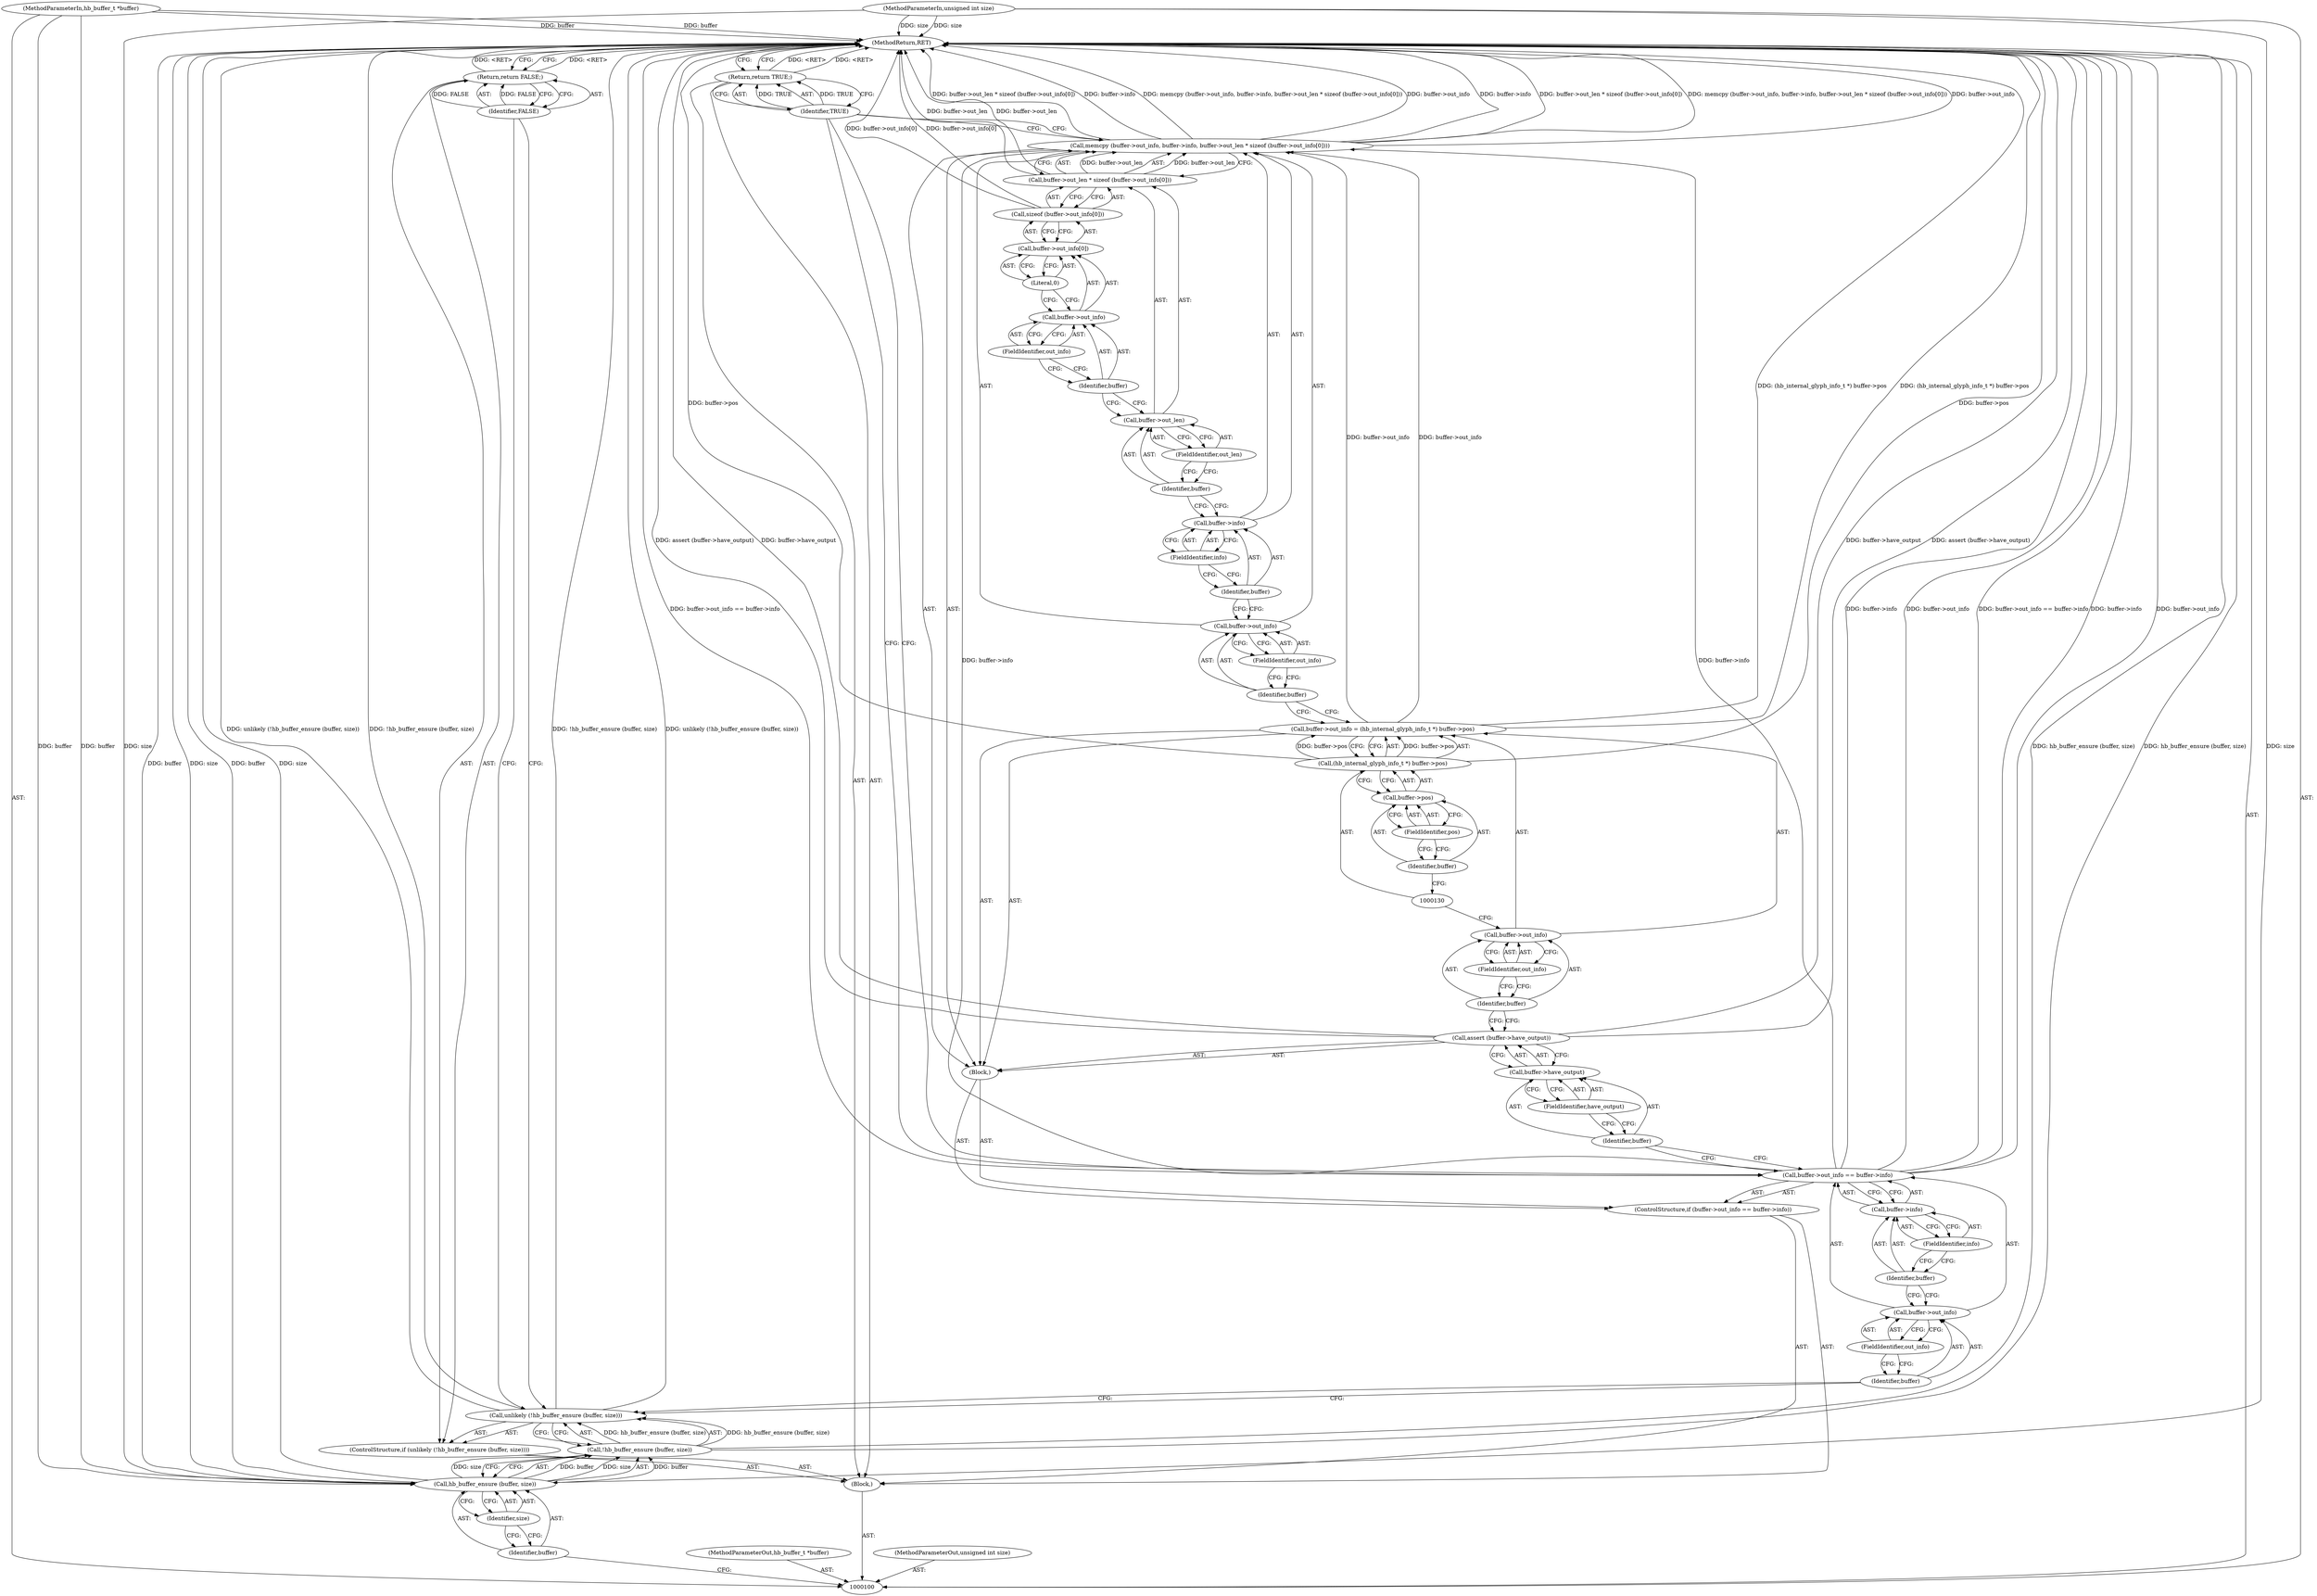 digraph "0_harfbuzz_a6a79df5fe2ed2cd307e7a991346faee164e70d9_2" {
"1000153" [label="(MethodReturn,RET)"];
"1000101" [label="(MethodParameterIn,hb_buffer_t *buffer)"];
"1000217" [label="(MethodParameterOut,hb_buffer_t *buffer)"];
"1000102" [label="(MethodParameterIn,unsigned int size)"];
"1000218" [label="(MethodParameterOut,unsigned int size)"];
"1000135" [label="(Call,buffer->out_info)"];
"1000136" [label="(Identifier,buffer)"];
"1000137" [label="(FieldIdentifier,out_info)"];
"1000138" [label="(Call,buffer->info)"];
"1000139" [label="(Identifier,buffer)"];
"1000140" [label="(FieldIdentifier,info)"];
"1000141" [label="(Call,buffer->out_len * sizeof (buffer->out_info[0]))"];
"1000142" [label="(Call,buffer->out_len)"];
"1000143" [label="(Identifier,buffer)"];
"1000134" [label="(Call,memcpy (buffer->out_info, buffer->info, buffer->out_len * sizeof (buffer->out_info[0])))"];
"1000144" [label="(FieldIdentifier,out_len)"];
"1000145" [label="(Call,sizeof (buffer->out_info[0]))"];
"1000146" [label="(Call,buffer->out_info[0])"];
"1000147" [label="(Call,buffer->out_info)"];
"1000148" [label="(Identifier,buffer)"];
"1000149" [label="(FieldIdentifier,out_info)"];
"1000150" [label="(Literal,0)"];
"1000151" [label="(Return,return TRUE;)"];
"1000152" [label="(Identifier,TRUE)"];
"1000103" [label="(Block,)"];
"1000106" [label="(Call,!hb_buffer_ensure (buffer, size))"];
"1000107" [label="(Call,hb_buffer_ensure (buffer, size))"];
"1000104" [label="(ControlStructure,if (unlikely (!hb_buffer_ensure (buffer, size))))"];
"1000108" [label="(Identifier,buffer)"];
"1000109" [label="(Identifier,size)"];
"1000110" [label="(Return,return FALSE;)"];
"1000111" [label="(Identifier,FALSE)"];
"1000105" [label="(Call,unlikely (!hb_buffer_ensure (buffer, size)))"];
"1000116" [label="(FieldIdentifier,out_info)"];
"1000117" [label="(Call,buffer->info)"];
"1000118" [label="(Identifier,buffer)"];
"1000112" [label="(ControlStructure,if (buffer->out_info == buffer->info))"];
"1000119" [label="(FieldIdentifier,info)"];
"1000113" [label="(Call,buffer->out_info == buffer->info)"];
"1000114" [label="(Call,buffer->out_info)"];
"1000115" [label="(Identifier,buffer)"];
"1000120" [label="(Block,)"];
"1000122" [label="(Call,buffer->have_output)"];
"1000123" [label="(Identifier,buffer)"];
"1000124" [label="(FieldIdentifier,have_output)"];
"1000121" [label="(Call,assert (buffer->have_output))"];
"1000128" [label="(FieldIdentifier,out_info)"];
"1000129" [label="(Call,(hb_internal_glyph_info_t *) buffer->pos)"];
"1000125" [label="(Call,buffer->out_info = (hb_internal_glyph_info_t *) buffer->pos)"];
"1000126" [label="(Call,buffer->out_info)"];
"1000127" [label="(Identifier,buffer)"];
"1000131" [label="(Call,buffer->pos)"];
"1000132" [label="(Identifier,buffer)"];
"1000133" [label="(FieldIdentifier,pos)"];
"1000153" -> "1000100"  [label="AST: "];
"1000153" -> "1000110"  [label="CFG: "];
"1000153" -> "1000151"  [label="CFG: "];
"1000113" -> "1000153"  [label="DDG: buffer->info"];
"1000113" -> "1000153"  [label="DDG: buffer->out_info"];
"1000113" -> "1000153"  [label="DDG: buffer->out_info == buffer->info"];
"1000141" -> "1000153"  [label="DDG: buffer->out_len"];
"1000107" -> "1000153"  [label="DDG: buffer"];
"1000107" -> "1000153"  [label="DDG: size"];
"1000106" -> "1000153"  [label="DDG: hb_buffer_ensure (buffer, size)"];
"1000105" -> "1000153"  [label="DDG: unlikely (!hb_buffer_ensure (buffer, size))"];
"1000105" -> "1000153"  [label="DDG: !hb_buffer_ensure (buffer, size)"];
"1000134" -> "1000153"  [label="DDG: buffer->out_len * sizeof (buffer->out_info[0])"];
"1000134" -> "1000153"  [label="DDG: buffer->info"];
"1000134" -> "1000153"  [label="DDG: memcpy (buffer->out_info, buffer->info, buffer->out_len * sizeof (buffer->out_info[0]))"];
"1000134" -> "1000153"  [label="DDG: buffer->out_info"];
"1000121" -> "1000153"  [label="DDG: assert (buffer->have_output)"];
"1000121" -> "1000153"  [label="DDG: buffer->have_output"];
"1000102" -> "1000153"  [label="DDG: size"];
"1000145" -> "1000153"  [label="DDG: buffer->out_info[0]"];
"1000129" -> "1000153"  [label="DDG: buffer->pos"];
"1000125" -> "1000153"  [label="DDG: (hb_internal_glyph_info_t *) buffer->pos"];
"1000101" -> "1000153"  [label="DDG: buffer"];
"1000151" -> "1000153"  [label="DDG: <RET>"];
"1000110" -> "1000153"  [label="DDG: <RET>"];
"1000101" -> "1000100"  [label="AST: "];
"1000101" -> "1000153"  [label="DDG: buffer"];
"1000101" -> "1000107"  [label="DDG: buffer"];
"1000217" -> "1000100"  [label="AST: "];
"1000102" -> "1000100"  [label="AST: "];
"1000102" -> "1000153"  [label="DDG: size"];
"1000102" -> "1000107"  [label="DDG: size"];
"1000218" -> "1000100"  [label="AST: "];
"1000135" -> "1000134"  [label="AST: "];
"1000135" -> "1000137"  [label="CFG: "];
"1000136" -> "1000135"  [label="AST: "];
"1000137" -> "1000135"  [label="AST: "];
"1000139" -> "1000135"  [label="CFG: "];
"1000136" -> "1000135"  [label="AST: "];
"1000136" -> "1000125"  [label="CFG: "];
"1000137" -> "1000136"  [label="CFG: "];
"1000137" -> "1000135"  [label="AST: "];
"1000137" -> "1000136"  [label="CFG: "];
"1000135" -> "1000137"  [label="CFG: "];
"1000138" -> "1000134"  [label="AST: "];
"1000138" -> "1000140"  [label="CFG: "];
"1000139" -> "1000138"  [label="AST: "];
"1000140" -> "1000138"  [label="AST: "];
"1000143" -> "1000138"  [label="CFG: "];
"1000139" -> "1000138"  [label="AST: "];
"1000139" -> "1000135"  [label="CFG: "];
"1000140" -> "1000139"  [label="CFG: "];
"1000140" -> "1000138"  [label="AST: "];
"1000140" -> "1000139"  [label="CFG: "];
"1000138" -> "1000140"  [label="CFG: "];
"1000141" -> "1000134"  [label="AST: "];
"1000141" -> "1000145"  [label="CFG: "];
"1000142" -> "1000141"  [label="AST: "];
"1000145" -> "1000141"  [label="AST: "];
"1000134" -> "1000141"  [label="CFG: "];
"1000141" -> "1000153"  [label="DDG: buffer->out_len"];
"1000141" -> "1000134"  [label="DDG: buffer->out_len"];
"1000142" -> "1000141"  [label="AST: "];
"1000142" -> "1000144"  [label="CFG: "];
"1000143" -> "1000142"  [label="AST: "];
"1000144" -> "1000142"  [label="AST: "];
"1000148" -> "1000142"  [label="CFG: "];
"1000143" -> "1000142"  [label="AST: "];
"1000143" -> "1000138"  [label="CFG: "];
"1000144" -> "1000143"  [label="CFG: "];
"1000134" -> "1000120"  [label="AST: "];
"1000134" -> "1000141"  [label="CFG: "];
"1000135" -> "1000134"  [label="AST: "];
"1000138" -> "1000134"  [label="AST: "];
"1000141" -> "1000134"  [label="AST: "];
"1000152" -> "1000134"  [label="CFG: "];
"1000134" -> "1000153"  [label="DDG: buffer->out_len * sizeof (buffer->out_info[0])"];
"1000134" -> "1000153"  [label="DDG: buffer->info"];
"1000134" -> "1000153"  [label="DDG: memcpy (buffer->out_info, buffer->info, buffer->out_len * sizeof (buffer->out_info[0]))"];
"1000134" -> "1000153"  [label="DDG: buffer->out_info"];
"1000125" -> "1000134"  [label="DDG: buffer->out_info"];
"1000113" -> "1000134"  [label="DDG: buffer->info"];
"1000141" -> "1000134"  [label="DDG: buffer->out_len"];
"1000144" -> "1000142"  [label="AST: "];
"1000144" -> "1000143"  [label="CFG: "];
"1000142" -> "1000144"  [label="CFG: "];
"1000145" -> "1000141"  [label="AST: "];
"1000145" -> "1000146"  [label="CFG: "];
"1000146" -> "1000145"  [label="AST: "];
"1000141" -> "1000145"  [label="CFG: "];
"1000145" -> "1000153"  [label="DDG: buffer->out_info[0]"];
"1000146" -> "1000145"  [label="AST: "];
"1000146" -> "1000150"  [label="CFG: "];
"1000147" -> "1000146"  [label="AST: "];
"1000150" -> "1000146"  [label="AST: "];
"1000145" -> "1000146"  [label="CFG: "];
"1000147" -> "1000146"  [label="AST: "];
"1000147" -> "1000149"  [label="CFG: "];
"1000148" -> "1000147"  [label="AST: "];
"1000149" -> "1000147"  [label="AST: "];
"1000150" -> "1000147"  [label="CFG: "];
"1000148" -> "1000147"  [label="AST: "];
"1000148" -> "1000142"  [label="CFG: "];
"1000149" -> "1000148"  [label="CFG: "];
"1000149" -> "1000147"  [label="AST: "];
"1000149" -> "1000148"  [label="CFG: "];
"1000147" -> "1000149"  [label="CFG: "];
"1000150" -> "1000146"  [label="AST: "];
"1000150" -> "1000147"  [label="CFG: "];
"1000146" -> "1000150"  [label="CFG: "];
"1000151" -> "1000103"  [label="AST: "];
"1000151" -> "1000152"  [label="CFG: "];
"1000152" -> "1000151"  [label="AST: "];
"1000153" -> "1000151"  [label="CFG: "];
"1000151" -> "1000153"  [label="DDG: <RET>"];
"1000152" -> "1000151"  [label="DDG: TRUE"];
"1000152" -> "1000151"  [label="AST: "];
"1000152" -> "1000134"  [label="CFG: "];
"1000152" -> "1000113"  [label="CFG: "];
"1000151" -> "1000152"  [label="CFG: "];
"1000152" -> "1000151"  [label="DDG: TRUE"];
"1000103" -> "1000100"  [label="AST: "];
"1000104" -> "1000103"  [label="AST: "];
"1000112" -> "1000103"  [label="AST: "];
"1000151" -> "1000103"  [label="AST: "];
"1000106" -> "1000105"  [label="AST: "];
"1000106" -> "1000107"  [label="CFG: "];
"1000107" -> "1000106"  [label="AST: "];
"1000105" -> "1000106"  [label="CFG: "];
"1000106" -> "1000153"  [label="DDG: hb_buffer_ensure (buffer, size)"];
"1000106" -> "1000105"  [label="DDG: hb_buffer_ensure (buffer, size)"];
"1000107" -> "1000106"  [label="DDG: buffer"];
"1000107" -> "1000106"  [label="DDG: size"];
"1000107" -> "1000106"  [label="AST: "];
"1000107" -> "1000109"  [label="CFG: "];
"1000108" -> "1000107"  [label="AST: "];
"1000109" -> "1000107"  [label="AST: "];
"1000106" -> "1000107"  [label="CFG: "];
"1000107" -> "1000153"  [label="DDG: buffer"];
"1000107" -> "1000153"  [label="DDG: size"];
"1000107" -> "1000106"  [label="DDG: buffer"];
"1000107" -> "1000106"  [label="DDG: size"];
"1000101" -> "1000107"  [label="DDG: buffer"];
"1000102" -> "1000107"  [label="DDG: size"];
"1000104" -> "1000103"  [label="AST: "];
"1000105" -> "1000104"  [label="AST: "];
"1000110" -> "1000104"  [label="AST: "];
"1000108" -> "1000107"  [label="AST: "];
"1000108" -> "1000100"  [label="CFG: "];
"1000109" -> "1000108"  [label="CFG: "];
"1000109" -> "1000107"  [label="AST: "];
"1000109" -> "1000108"  [label="CFG: "];
"1000107" -> "1000109"  [label="CFG: "];
"1000110" -> "1000104"  [label="AST: "];
"1000110" -> "1000111"  [label="CFG: "];
"1000111" -> "1000110"  [label="AST: "];
"1000153" -> "1000110"  [label="CFG: "];
"1000110" -> "1000153"  [label="DDG: <RET>"];
"1000111" -> "1000110"  [label="DDG: FALSE"];
"1000111" -> "1000110"  [label="AST: "];
"1000111" -> "1000105"  [label="CFG: "];
"1000110" -> "1000111"  [label="CFG: "];
"1000111" -> "1000110"  [label="DDG: FALSE"];
"1000105" -> "1000104"  [label="AST: "];
"1000105" -> "1000106"  [label="CFG: "];
"1000106" -> "1000105"  [label="AST: "];
"1000111" -> "1000105"  [label="CFG: "];
"1000115" -> "1000105"  [label="CFG: "];
"1000105" -> "1000153"  [label="DDG: unlikely (!hb_buffer_ensure (buffer, size))"];
"1000105" -> "1000153"  [label="DDG: !hb_buffer_ensure (buffer, size)"];
"1000106" -> "1000105"  [label="DDG: hb_buffer_ensure (buffer, size)"];
"1000116" -> "1000114"  [label="AST: "];
"1000116" -> "1000115"  [label="CFG: "];
"1000114" -> "1000116"  [label="CFG: "];
"1000117" -> "1000113"  [label="AST: "];
"1000117" -> "1000119"  [label="CFG: "];
"1000118" -> "1000117"  [label="AST: "];
"1000119" -> "1000117"  [label="AST: "];
"1000113" -> "1000117"  [label="CFG: "];
"1000118" -> "1000117"  [label="AST: "];
"1000118" -> "1000114"  [label="CFG: "];
"1000119" -> "1000118"  [label="CFG: "];
"1000112" -> "1000103"  [label="AST: "];
"1000113" -> "1000112"  [label="AST: "];
"1000120" -> "1000112"  [label="AST: "];
"1000119" -> "1000117"  [label="AST: "];
"1000119" -> "1000118"  [label="CFG: "];
"1000117" -> "1000119"  [label="CFG: "];
"1000113" -> "1000112"  [label="AST: "];
"1000113" -> "1000117"  [label="CFG: "];
"1000114" -> "1000113"  [label="AST: "];
"1000117" -> "1000113"  [label="AST: "];
"1000123" -> "1000113"  [label="CFG: "];
"1000152" -> "1000113"  [label="CFG: "];
"1000113" -> "1000153"  [label="DDG: buffer->info"];
"1000113" -> "1000153"  [label="DDG: buffer->out_info"];
"1000113" -> "1000153"  [label="DDG: buffer->out_info == buffer->info"];
"1000113" -> "1000134"  [label="DDG: buffer->info"];
"1000114" -> "1000113"  [label="AST: "];
"1000114" -> "1000116"  [label="CFG: "];
"1000115" -> "1000114"  [label="AST: "];
"1000116" -> "1000114"  [label="AST: "];
"1000118" -> "1000114"  [label="CFG: "];
"1000115" -> "1000114"  [label="AST: "];
"1000115" -> "1000105"  [label="CFG: "];
"1000116" -> "1000115"  [label="CFG: "];
"1000120" -> "1000112"  [label="AST: "];
"1000121" -> "1000120"  [label="AST: "];
"1000125" -> "1000120"  [label="AST: "];
"1000134" -> "1000120"  [label="AST: "];
"1000122" -> "1000121"  [label="AST: "];
"1000122" -> "1000124"  [label="CFG: "];
"1000123" -> "1000122"  [label="AST: "];
"1000124" -> "1000122"  [label="AST: "];
"1000121" -> "1000122"  [label="CFG: "];
"1000123" -> "1000122"  [label="AST: "];
"1000123" -> "1000113"  [label="CFG: "];
"1000124" -> "1000123"  [label="CFG: "];
"1000124" -> "1000122"  [label="AST: "];
"1000124" -> "1000123"  [label="CFG: "];
"1000122" -> "1000124"  [label="CFG: "];
"1000121" -> "1000120"  [label="AST: "];
"1000121" -> "1000122"  [label="CFG: "];
"1000122" -> "1000121"  [label="AST: "];
"1000127" -> "1000121"  [label="CFG: "];
"1000121" -> "1000153"  [label="DDG: assert (buffer->have_output)"];
"1000121" -> "1000153"  [label="DDG: buffer->have_output"];
"1000128" -> "1000126"  [label="AST: "];
"1000128" -> "1000127"  [label="CFG: "];
"1000126" -> "1000128"  [label="CFG: "];
"1000129" -> "1000125"  [label="AST: "];
"1000129" -> "1000131"  [label="CFG: "];
"1000130" -> "1000129"  [label="AST: "];
"1000131" -> "1000129"  [label="AST: "];
"1000125" -> "1000129"  [label="CFG: "];
"1000129" -> "1000153"  [label="DDG: buffer->pos"];
"1000129" -> "1000125"  [label="DDG: buffer->pos"];
"1000125" -> "1000120"  [label="AST: "];
"1000125" -> "1000129"  [label="CFG: "];
"1000126" -> "1000125"  [label="AST: "];
"1000129" -> "1000125"  [label="AST: "];
"1000136" -> "1000125"  [label="CFG: "];
"1000125" -> "1000153"  [label="DDG: (hb_internal_glyph_info_t *) buffer->pos"];
"1000129" -> "1000125"  [label="DDG: buffer->pos"];
"1000125" -> "1000134"  [label="DDG: buffer->out_info"];
"1000126" -> "1000125"  [label="AST: "];
"1000126" -> "1000128"  [label="CFG: "];
"1000127" -> "1000126"  [label="AST: "];
"1000128" -> "1000126"  [label="AST: "];
"1000130" -> "1000126"  [label="CFG: "];
"1000127" -> "1000126"  [label="AST: "];
"1000127" -> "1000121"  [label="CFG: "];
"1000128" -> "1000127"  [label="CFG: "];
"1000131" -> "1000129"  [label="AST: "];
"1000131" -> "1000133"  [label="CFG: "];
"1000132" -> "1000131"  [label="AST: "];
"1000133" -> "1000131"  [label="AST: "];
"1000129" -> "1000131"  [label="CFG: "];
"1000132" -> "1000131"  [label="AST: "];
"1000132" -> "1000130"  [label="CFG: "];
"1000133" -> "1000132"  [label="CFG: "];
"1000133" -> "1000131"  [label="AST: "];
"1000133" -> "1000132"  [label="CFG: "];
"1000131" -> "1000133"  [label="CFG: "];
}
